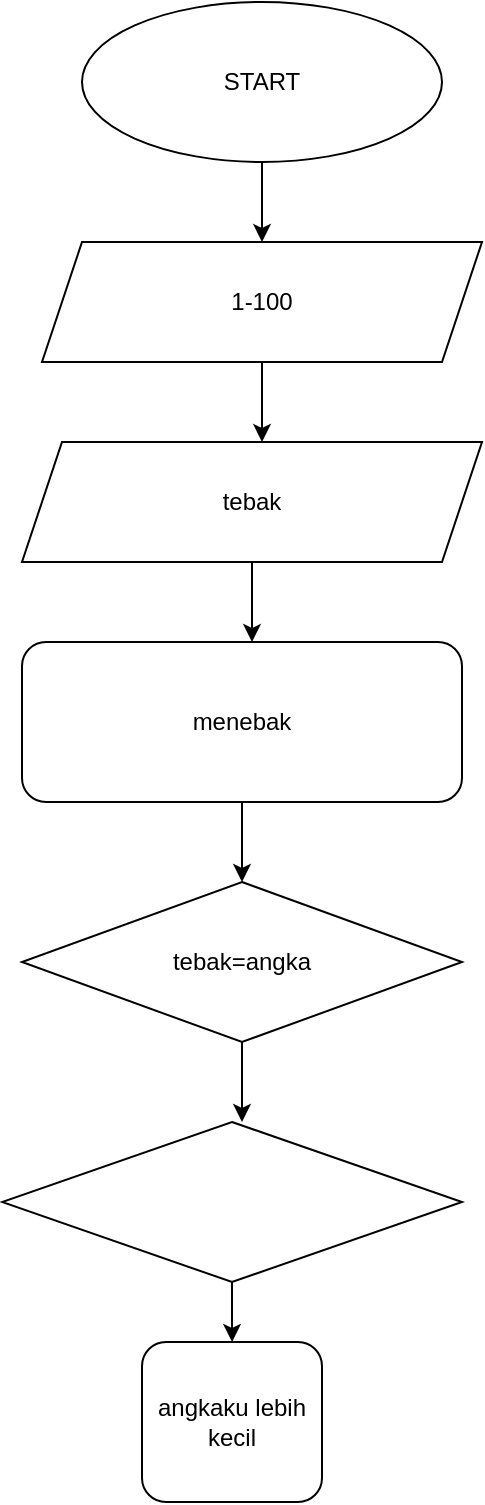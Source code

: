 <mxfile version="22.0.4" type="github">
  <diagram id="C5RBs43oDa-KdzZeNtuy" name="Page-1">
    <mxGraphModel dx="838" dy="421" grid="1" gridSize="10" guides="1" tooltips="1" connect="1" arrows="1" fold="1" page="1" pageScale="1" pageWidth="827" pageHeight="1169" math="0" shadow="0">
      <root>
        <mxCell id="WIyWlLk6GJQsqaUBKTNV-0" />
        <mxCell id="WIyWlLk6GJQsqaUBKTNV-1" parent="WIyWlLk6GJQsqaUBKTNV-0" />
        <mxCell id="qoMR06mHxa55UVn4NifY-21" style="edgeStyle=orthogonalEdgeStyle;rounded=0;orthogonalLoop=1;jettySize=auto;html=1;" edge="1" parent="WIyWlLk6GJQsqaUBKTNV-1" source="qoMR06mHxa55UVn4NifY-12">
          <mxGeometry relative="1" as="geometry">
            <mxPoint x="340" y="140" as="targetPoint" />
          </mxGeometry>
        </mxCell>
        <mxCell id="qoMR06mHxa55UVn4NifY-12" value="START" style="ellipse;whiteSpace=wrap;html=1;" vertex="1" parent="WIyWlLk6GJQsqaUBKTNV-1">
          <mxGeometry x="250" y="20" width="180" height="80" as="geometry" />
        </mxCell>
        <mxCell id="qoMR06mHxa55UVn4NifY-23" style="edgeStyle=orthogonalEdgeStyle;rounded=0;orthogonalLoop=1;jettySize=auto;html=1;" edge="1" parent="WIyWlLk6GJQsqaUBKTNV-1" source="qoMR06mHxa55UVn4NifY-22">
          <mxGeometry relative="1" as="geometry">
            <mxPoint x="340" y="240" as="targetPoint" />
          </mxGeometry>
        </mxCell>
        <mxCell id="qoMR06mHxa55UVn4NifY-22" value="1-100" style="shape=parallelogram;perimeter=parallelogramPerimeter;whiteSpace=wrap;html=1;fixedSize=1;" vertex="1" parent="WIyWlLk6GJQsqaUBKTNV-1">
          <mxGeometry x="230" y="140" width="220" height="60" as="geometry" />
        </mxCell>
        <mxCell id="qoMR06mHxa55UVn4NifY-27" style="edgeStyle=orthogonalEdgeStyle;rounded=0;orthogonalLoop=1;jettySize=auto;html=1;" edge="1" parent="WIyWlLk6GJQsqaUBKTNV-1" source="qoMR06mHxa55UVn4NifY-25">
          <mxGeometry relative="1" as="geometry">
            <mxPoint x="335" y="340" as="targetPoint" />
          </mxGeometry>
        </mxCell>
        <mxCell id="qoMR06mHxa55UVn4NifY-25" value="tebak" style="shape=parallelogram;perimeter=parallelogramPerimeter;whiteSpace=wrap;html=1;fixedSize=1;" vertex="1" parent="WIyWlLk6GJQsqaUBKTNV-1">
          <mxGeometry x="220" y="240" width="230" height="60" as="geometry" />
        </mxCell>
        <mxCell id="qoMR06mHxa55UVn4NifY-30" style="edgeStyle=orthogonalEdgeStyle;rounded=0;orthogonalLoop=1;jettySize=auto;html=1;" edge="1" parent="WIyWlLk6GJQsqaUBKTNV-1" source="qoMR06mHxa55UVn4NifY-29">
          <mxGeometry relative="1" as="geometry">
            <mxPoint x="330" y="460" as="targetPoint" />
          </mxGeometry>
        </mxCell>
        <mxCell id="qoMR06mHxa55UVn4NifY-29" value="menebak" style="rounded=1;whiteSpace=wrap;html=1;" vertex="1" parent="WIyWlLk6GJQsqaUBKTNV-1">
          <mxGeometry x="220" y="340" width="220" height="80" as="geometry" />
        </mxCell>
        <mxCell id="qoMR06mHxa55UVn4NifY-37" style="edgeStyle=orthogonalEdgeStyle;rounded=0;orthogonalLoop=1;jettySize=auto;html=1;" edge="1" parent="WIyWlLk6GJQsqaUBKTNV-1" source="qoMR06mHxa55UVn4NifY-36">
          <mxGeometry relative="1" as="geometry">
            <mxPoint x="330" y="580" as="targetPoint" />
          </mxGeometry>
        </mxCell>
        <mxCell id="qoMR06mHxa55UVn4NifY-36" value="tebak=angka" style="rhombus;whiteSpace=wrap;html=1;" vertex="1" parent="WIyWlLk6GJQsqaUBKTNV-1">
          <mxGeometry x="220" y="460" width="220" height="80" as="geometry" />
        </mxCell>
        <mxCell id="qoMR06mHxa55UVn4NifY-39" style="edgeStyle=orthogonalEdgeStyle;rounded=0;orthogonalLoop=1;jettySize=auto;html=1;" edge="1" parent="WIyWlLk6GJQsqaUBKTNV-1" source="qoMR06mHxa55UVn4NifY-38">
          <mxGeometry relative="1" as="geometry">
            <mxPoint x="325.048" y="690" as="targetPoint" />
          </mxGeometry>
        </mxCell>
        <mxCell id="qoMR06mHxa55UVn4NifY-38" value="" style="rhombus;whiteSpace=wrap;html=1;" vertex="1" parent="WIyWlLk6GJQsqaUBKTNV-1">
          <mxGeometry x="210" y="580" width="230" height="80" as="geometry" />
        </mxCell>
        <mxCell id="qoMR06mHxa55UVn4NifY-43" value="angkaku lebih kecil" style="rounded=1;whiteSpace=wrap;html=1;" vertex="1" parent="WIyWlLk6GJQsqaUBKTNV-1">
          <mxGeometry x="280" y="690" width="90" height="80" as="geometry" />
        </mxCell>
      </root>
    </mxGraphModel>
  </diagram>
</mxfile>
